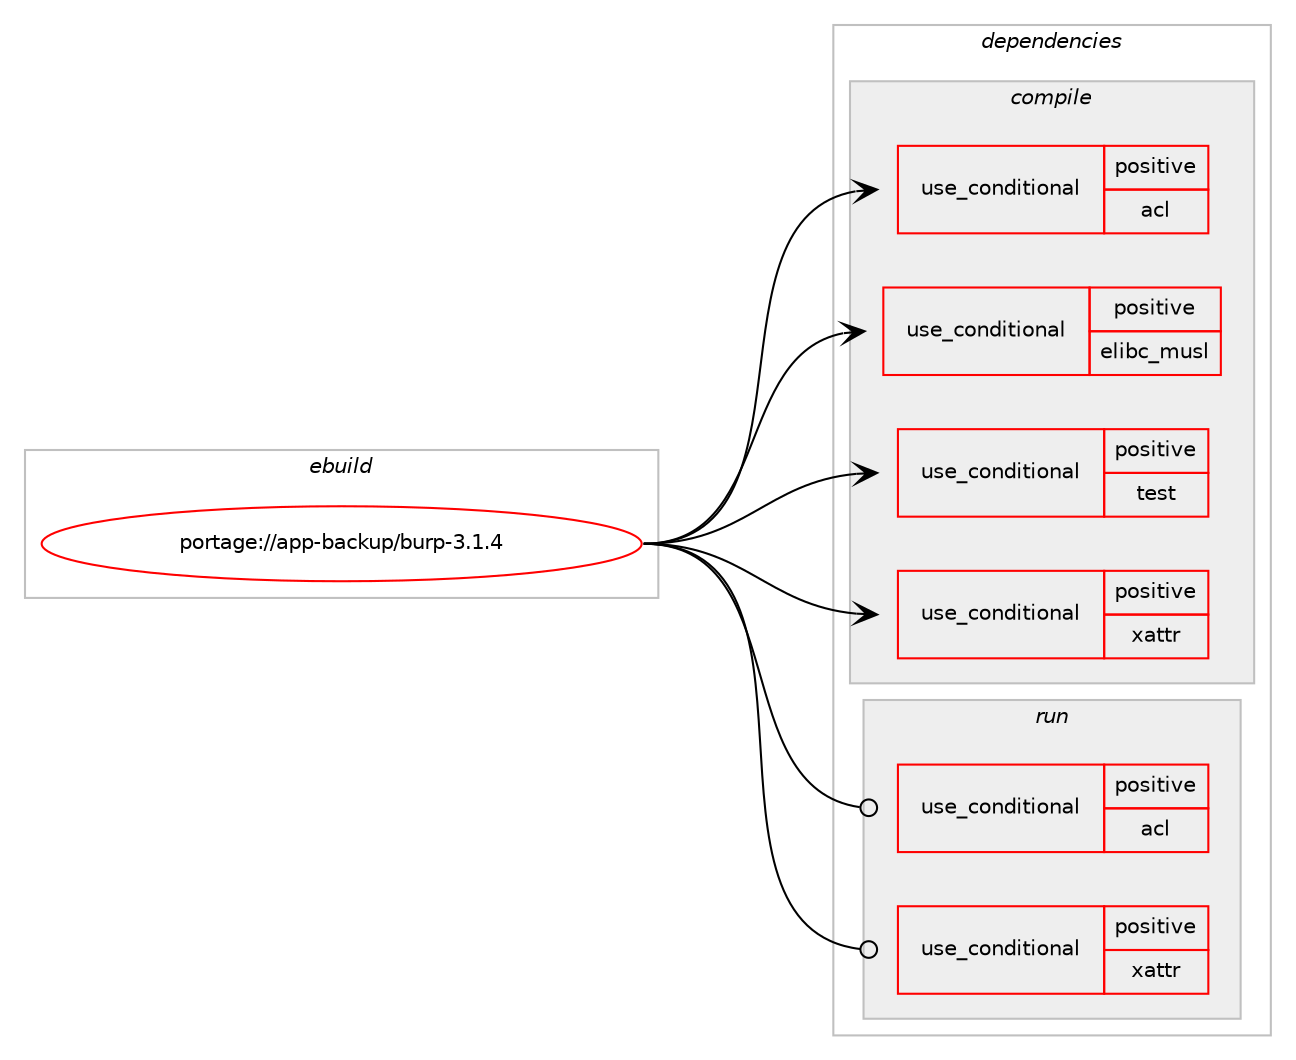 digraph prolog {

# *************
# Graph options
# *************

newrank=true;
concentrate=true;
compound=true;
graph [rankdir=LR,fontname=Helvetica,fontsize=10,ranksep=1.5];#, ranksep=2.5, nodesep=0.2];
edge  [arrowhead=vee];
node  [fontname=Helvetica,fontsize=10];

# **********
# The ebuild
# **********

subgraph cluster_leftcol {
color=gray;
rank=same;
label=<<i>ebuild</i>>;
id [label="portage://app-backup/burp-3.1.4", color=red, width=4, href="../app-backup/burp-3.1.4.svg"];
}

# ****************
# The dependencies
# ****************

subgraph cluster_midcol {
color=gray;
label=<<i>dependencies</i>>;
subgraph cluster_compile {
fillcolor="#eeeeee";
style=filled;
label=<<i>compile</i>>;
subgraph cond2526 {
dependency3800 [label=<<TABLE BORDER="0" CELLBORDER="1" CELLSPACING="0" CELLPADDING="4"><TR><TD ROWSPAN="3" CELLPADDING="10">use_conditional</TD></TR><TR><TD>positive</TD></TR><TR><TD>acl</TD></TR></TABLE>>, shape=none, color=red];
# *** BEGIN UNKNOWN DEPENDENCY TYPE (TODO) ***
# dependency3800 -> package_dependency(portage://app-backup/burp-3.1.4,install,no,sys-apps,acl,none,[,,],[],[])
# *** END UNKNOWN DEPENDENCY TYPE (TODO) ***

}
id:e -> dependency3800:w [weight=20,style="solid",arrowhead="vee"];
subgraph cond2527 {
dependency3801 [label=<<TABLE BORDER="0" CELLBORDER="1" CELLSPACING="0" CELLPADDING="4"><TR><TD ROWSPAN="3" CELLPADDING="10">use_conditional</TD></TR><TR><TD>positive</TD></TR><TR><TD>elibc_musl</TD></TR></TABLE>>, shape=none, color=red];
# *** BEGIN UNKNOWN DEPENDENCY TYPE (TODO) ***
# dependency3801 -> package_dependency(portage://app-backup/burp-3.1.4,install,no,sys-libs,queue-standalone,none,[,,],[],[])
# *** END UNKNOWN DEPENDENCY TYPE (TODO) ***

}
id:e -> dependency3801:w [weight=20,style="solid",arrowhead="vee"];
subgraph cond2528 {
dependency3802 [label=<<TABLE BORDER="0" CELLBORDER="1" CELLSPACING="0" CELLPADDING="4"><TR><TD ROWSPAN="3" CELLPADDING="10">use_conditional</TD></TR><TR><TD>positive</TD></TR><TR><TD>test</TD></TR></TABLE>>, shape=none, color=red];
# *** BEGIN UNKNOWN DEPENDENCY TYPE (TODO) ***
# dependency3802 -> package_dependency(portage://app-backup/burp-3.1.4,install,no,dev-libs,check,none,[,,],[],[])
# *** END UNKNOWN DEPENDENCY TYPE (TODO) ***

}
id:e -> dependency3802:w [weight=20,style="solid",arrowhead="vee"];
subgraph cond2529 {
dependency3803 [label=<<TABLE BORDER="0" CELLBORDER="1" CELLSPACING="0" CELLPADDING="4"><TR><TD ROWSPAN="3" CELLPADDING="10">use_conditional</TD></TR><TR><TD>positive</TD></TR><TR><TD>xattr</TD></TR></TABLE>>, shape=none, color=red];
# *** BEGIN UNKNOWN DEPENDENCY TYPE (TODO) ***
# dependency3803 -> package_dependency(portage://app-backup/burp-3.1.4,install,no,sys-apps,attr,none,[,,],[],[])
# *** END UNKNOWN DEPENDENCY TYPE (TODO) ***

}
id:e -> dependency3803:w [weight=20,style="solid",arrowhead="vee"];
# *** BEGIN UNKNOWN DEPENDENCY TYPE (TODO) ***
# id -> package_dependency(portage://app-backup/burp-3.1.4,install,no,acct-group,burp,none,[,,],[],[])
# *** END UNKNOWN DEPENDENCY TYPE (TODO) ***

# *** BEGIN UNKNOWN DEPENDENCY TYPE (TODO) ***
# id -> package_dependency(portage://app-backup/burp-3.1.4,install,no,acct-user,burp,none,[,,],[],[])
# *** END UNKNOWN DEPENDENCY TYPE (TODO) ***

# *** BEGIN UNKNOWN DEPENDENCY TYPE (TODO) ***
# id -> package_dependency(portage://app-backup/burp-3.1.4,install,no,dev-libs,openssl,none,[,,],[slot(0),equal],[])
# *** END UNKNOWN DEPENDENCY TYPE (TODO) ***

# *** BEGIN UNKNOWN DEPENDENCY TYPE (TODO) ***
# id -> package_dependency(portage://app-backup/burp-3.1.4,install,no,dev-libs,uthash,none,[,,],[],[])
# *** END UNKNOWN DEPENDENCY TYPE (TODO) ***

# *** BEGIN UNKNOWN DEPENDENCY TYPE (TODO) ***
# id -> package_dependency(portage://app-backup/burp-3.1.4,install,no,net-libs,librsync,none,[,,],any_same_slot,[])
# *** END UNKNOWN DEPENDENCY TYPE (TODO) ***

# *** BEGIN UNKNOWN DEPENDENCY TYPE (TODO) ***
# id -> package_dependency(portage://app-backup/burp-3.1.4,install,no,sys-libs,libcap,none,[,,],[],[])
# *** END UNKNOWN DEPENDENCY TYPE (TODO) ***

# *** BEGIN UNKNOWN DEPENDENCY TYPE (TODO) ***
# id -> package_dependency(portage://app-backup/burp-3.1.4,install,no,sys-libs,ncurses,none,[,,],[slot(0),equal],[])
# *** END UNKNOWN DEPENDENCY TYPE (TODO) ***

# *** BEGIN UNKNOWN DEPENDENCY TYPE (TODO) ***
# id -> package_dependency(portage://app-backup/burp-3.1.4,install,no,sys-libs,zlib,none,[,,],[],[])
# *** END UNKNOWN DEPENDENCY TYPE (TODO) ***

# *** BEGIN UNKNOWN DEPENDENCY TYPE (TODO) ***
# id -> package_dependency(portage://app-backup/burp-3.1.4,install,no,virtual,libcrypt,none,[,,],any_same_slot,[])
# *** END UNKNOWN DEPENDENCY TYPE (TODO) ***

}
subgraph cluster_compileandrun {
fillcolor="#eeeeee";
style=filled;
label=<<i>compile and run</i>>;
}
subgraph cluster_run {
fillcolor="#eeeeee";
style=filled;
label=<<i>run</i>>;
subgraph cond2530 {
dependency3804 [label=<<TABLE BORDER="0" CELLBORDER="1" CELLSPACING="0" CELLPADDING="4"><TR><TD ROWSPAN="3" CELLPADDING="10">use_conditional</TD></TR><TR><TD>positive</TD></TR><TR><TD>acl</TD></TR></TABLE>>, shape=none, color=red];
# *** BEGIN UNKNOWN DEPENDENCY TYPE (TODO) ***
# dependency3804 -> package_dependency(portage://app-backup/burp-3.1.4,run,no,sys-apps,acl,none,[,,],[],[])
# *** END UNKNOWN DEPENDENCY TYPE (TODO) ***

}
id:e -> dependency3804:w [weight=20,style="solid",arrowhead="odot"];
subgraph cond2531 {
dependency3805 [label=<<TABLE BORDER="0" CELLBORDER="1" CELLSPACING="0" CELLPADDING="4"><TR><TD ROWSPAN="3" CELLPADDING="10">use_conditional</TD></TR><TR><TD>positive</TD></TR><TR><TD>xattr</TD></TR></TABLE>>, shape=none, color=red];
# *** BEGIN UNKNOWN DEPENDENCY TYPE (TODO) ***
# dependency3805 -> package_dependency(portage://app-backup/burp-3.1.4,run,no,sys-apps,attr,none,[,,],[],[])
# *** END UNKNOWN DEPENDENCY TYPE (TODO) ***

}
id:e -> dependency3805:w [weight=20,style="solid",arrowhead="odot"];
# *** BEGIN UNKNOWN DEPENDENCY TYPE (TODO) ***
# id -> package_dependency(portage://app-backup/burp-3.1.4,run,no,acct-group,burp,none,[,,],[],[])
# *** END UNKNOWN DEPENDENCY TYPE (TODO) ***

# *** BEGIN UNKNOWN DEPENDENCY TYPE (TODO) ***
# id -> package_dependency(portage://app-backup/burp-3.1.4,run,no,acct-user,burp,none,[,,],[],[])
# *** END UNKNOWN DEPENDENCY TYPE (TODO) ***

# *** BEGIN UNKNOWN DEPENDENCY TYPE (TODO) ***
# id -> package_dependency(portage://app-backup/burp-3.1.4,run,no,dev-libs,openssl,none,[,,],[slot(0),equal],[])
# *** END UNKNOWN DEPENDENCY TYPE (TODO) ***

# *** BEGIN UNKNOWN DEPENDENCY TYPE (TODO) ***
# id -> package_dependency(portage://app-backup/burp-3.1.4,run,no,dev-libs,uthash,none,[,,],[],[])
# *** END UNKNOWN DEPENDENCY TYPE (TODO) ***

# *** BEGIN UNKNOWN DEPENDENCY TYPE (TODO) ***
# id -> package_dependency(portage://app-backup/burp-3.1.4,run,no,net-libs,librsync,none,[,,],any_same_slot,[])
# *** END UNKNOWN DEPENDENCY TYPE (TODO) ***

# *** BEGIN UNKNOWN DEPENDENCY TYPE (TODO) ***
# id -> package_dependency(portage://app-backup/burp-3.1.4,run,no,sys-libs,libcap,none,[,,],[],[])
# *** END UNKNOWN DEPENDENCY TYPE (TODO) ***

# *** BEGIN UNKNOWN DEPENDENCY TYPE (TODO) ***
# id -> package_dependency(portage://app-backup/burp-3.1.4,run,no,sys-libs,ncurses,none,[,,],[slot(0),equal],[])
# *** END UNKNOWN DEPENDENCY TYPE (TODO) ***

# *** BEGIN UNKNOWN DEPENDENCY TYPE (TODO) ***
# id -> package_dependency(portage://app-backup/burp-3.1.4,run,no,sys-libs,zlib,none,[,,],[],[])
# *** END UNKNOWN DEPENDENCY TYPE (TODO) ***

# *** BEGIN UNKNOWN DEPENDENCY TYPE (TODO) ***
# id -> package_dependency(portage://app-backup/burp-3.1.4,run,no,virtual,libcrypt,none,[,,],any_same_slot,[])
# *** END UNKNOWN DEPENDENCY TYPE (TODO) ***

# *** BEGIN UNKNOWN DEPENDENCY TYPE (TODO) ***
# id -> package_dependency(portage://app-backup/burp-3.1.4,run,no,virtual,logger,none,[,,],[],[])
# *** END UNKNOWN DEPENDENCY TYPE (TODO) ***

}
}

# **************
# The candidates
# **************

subgraph cluster_choices {
rank=same;
color=gray;
label=<<i>candidates</i>>;

}

}
